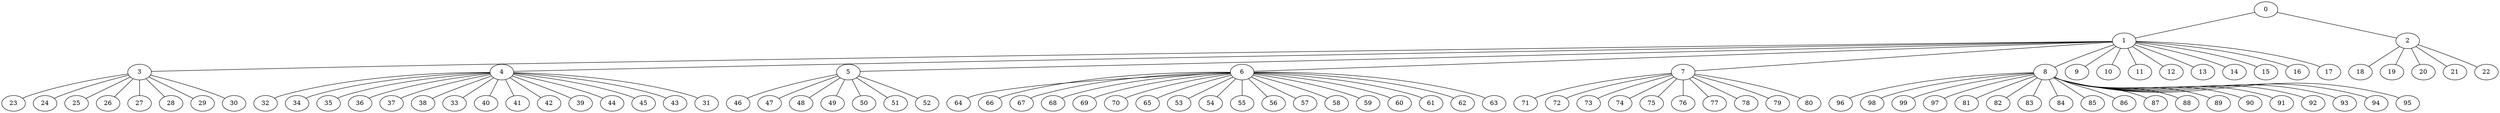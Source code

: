 
graph graphname {
    0 -- 1
0 -- 2
1 -- 3
1 -- 4
1 -- 5
1 -- 6
1 -- 7
1 -- 8
1 -- 9
1 -- 10
1 -- 11
1 -- 12
1 -- 13
1 -- 14
1 -- 15
1 -- 16
1 -- 17
2 -- 18
2 -- 19
2 -- 20
2 -- 21
2 -- 22
3 -- 23
3 -- 24
3 -- 25
3 -- 26
3 -- 27
3 -- 28
3 -- 29
3 -- 30
4 -- 32
4 -- 34
4 -- 35
4 -- 36
4 -- 37
4 -- 38
4 -- 33
4 -- 40
4 -- 41
4 -- 42
4 -- 39
4 -- 44
4 -- 45
4 -- 43
4 -- 31
5 -- 46
5 -- 47
5 -- 48
5 -- 49
5 -- 50
5 -- 51
5 -- 52
6 -- 64
6 -- 66
6 -- 67
6 -- 68
6 -- 69
6 -- 70
6 -- 65
6 -- 53
6 -- 54
6 -- 55
6 -- 56
6 -- 57
6 -- 58
6 -- 59
6 -- 60
6 -- 61
6 -- 62
6 -- 63
7 -- 71
7 -- 72
7 -- 73
7 -- 74
7 -- 75
7 -- 76
7 -- 77
7 -- 78
7 -- 79
7 -- 80
8 -- 96
8 -- 98
8 -- 99
8 -- 97
8 -- 81
8 -- 82
8 -- 83
8 -- 84
8 -- 85
8 -- 86
8 -- 87
8 -- 88
8 -- 89
8 -- 90
8 -- 91
8 -- 92
8 -- 93
8 -- 94
8 -- 95

}
